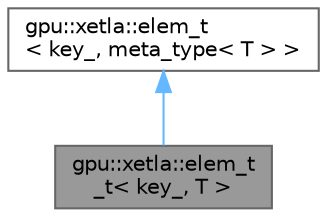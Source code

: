 digraph "gpu::xetla::elem_t_t&lt; key_, T &gt;"
{
 // LATEX_PDF_SIZE
  bgcolor="transparent";
  edge [fontname=Helvetica,fontsize=10,labelfontname=Helvetica,labelfontsize=10];
  node [fontname=Helvetica,fontsize=10,shape=box,height=0.2,width=0.4];
  Node1 [id="Node000001",label="gpu::xetla::elem_t\l_t\< key_, T \>",height=0.2,width=0.4,color="gray40", fillcolor="grey60", style="filled", fontcolor="black",tooltip=" "];
  Node2 -> Node1 [id="edge1_Node000001_Node000002",dir="back",color="steelblue1",style="solid",tooltip=" "];
  Node2 [id="Node000002",label="gpu::xetla::elem_t\l\< key_, meta_type\< T \> \>",height=0.2,width=0.4,color="gray40", fillcolor="white", style="filled",URL="$structgpu_1_1xetla_1_1elem__t.html",tooltip=" "];
}
